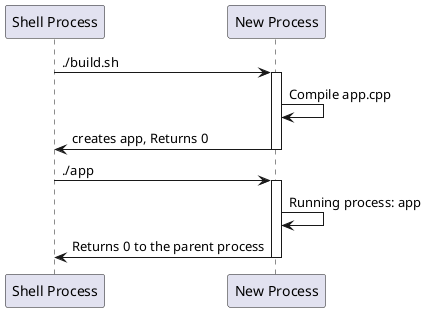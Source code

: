 @startuml
participant "Shell Process" as A
participant "New Process" as B

A -> B: ./build.sh
activate B
B -> B: Compile app.cpp
B -> A: creates app, Returns 0
deactivate B
A -> B: ./app
activate B
B -> B: Running process: app
B -> A: Returns 0 to the parent process
deactivate B

@enduml

